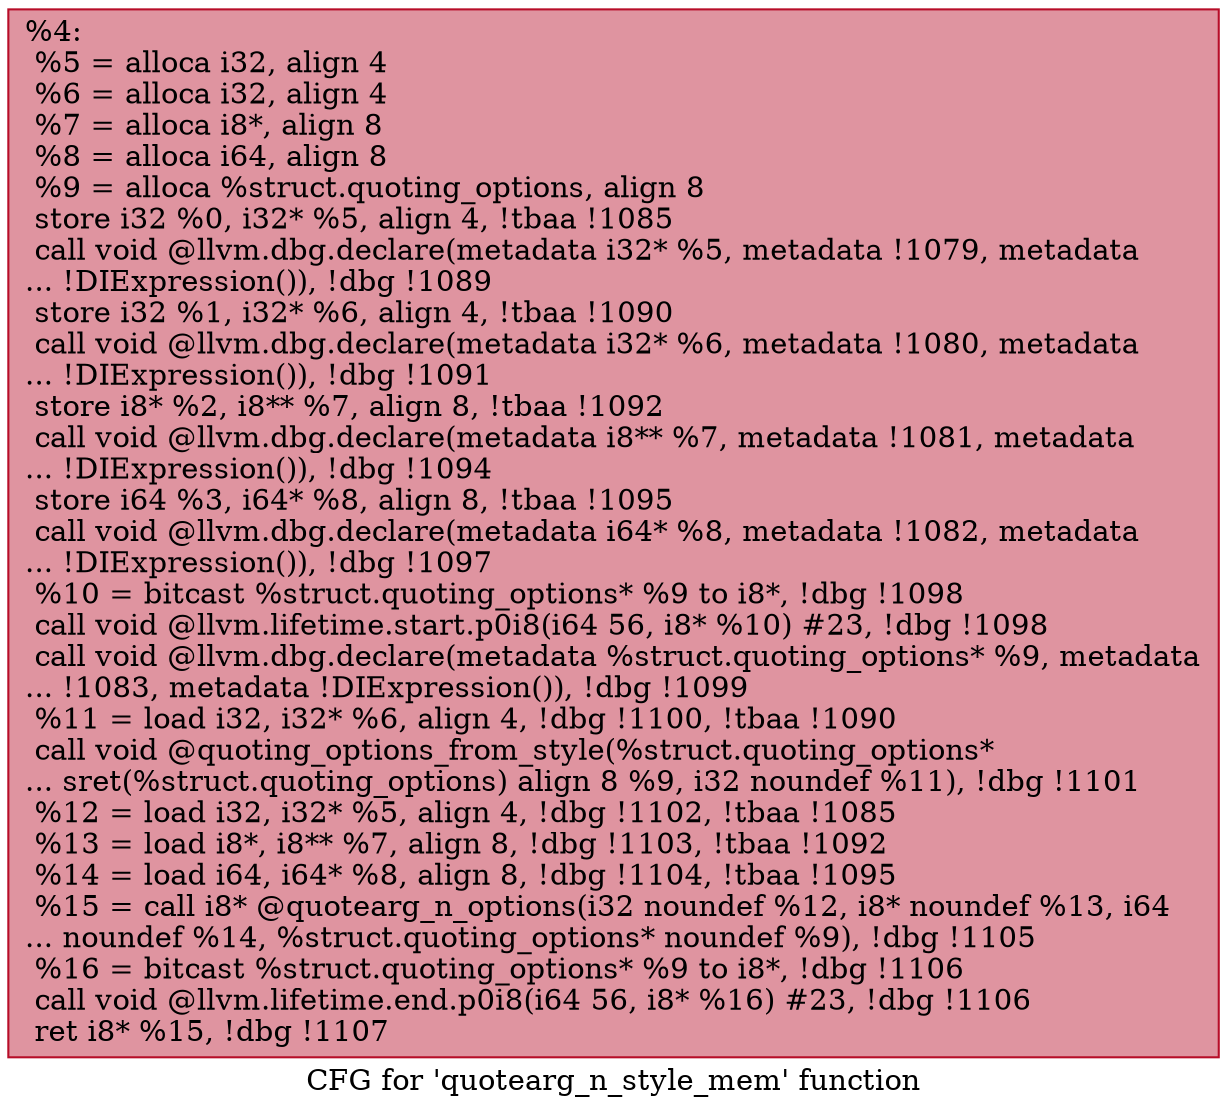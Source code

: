 digraph "CFG for 'quotearg_n_style_mem' function" {
	label="CFG for 'quotearg_n_style_mem' function";

	Node0x179bc20 [shape=record,color="#b70d28ff", style=filled, fillcolor="#b70d2870",label="{%4:\l  %5 = alloca i32, align 4\l  %6 = alloca i32, align 4\l  %7 = alloca i8*, align 8\l  %8 = alloca i64, align 8\l  %9 = alloca %struct.quoting_options, align 8\l  store i32 %0, i32* %5, align 4, !tbaa !1085\l  call void @llvm.dbg.declare(metadata i32* %5, metadata !1079, metadata\l... !DIExpression()), !dbg !1089\l  store i32 %1, i32* %6, align 4, !tbaa !1090\l  call void @llvm.dbg.declare(metadata i32* %6, metadata !1080, metadata\l... !DIExpression()), !dbg !1091\l  store i8* %2, i8** %7, align 8, !tbaa !1092\l  call void @llvm.dbg.declare(metadata i8** %7, metadata !1081, metadata\l... !DIExpression()), !dbg !1094\l  store i64 %3, i64* %8, align 8, !tbaa !1095\l  call void @llvm.dbg.declare(metadata i64* %8, metadata !1082, metadata\l... !DIExpression()), !dbg !1097\l  %10 = bitcast %struct.quoting_options* %9 to i8*, !dbg !1098\l  call void @llvm.lifetime.start.p0i8(i64 56, i8* %10) #23, !dbg !1098\l  call void @llvm.dbg.declare(metadata %struct.quoting_options* %9, metadata\l... !1083, metadata !DIExpression()), !dbg !1099\l  %11 = load i32, i32* %6, align 4, !dbg !1100, !tbaa !1090\l  call void @quoting_options_from_style(%struct.quoting_options*\l... sret(%struct.quoting_options) align 8 %9, i32 noundef %11), !dbg !1101\l  %12 = load i32, i32* %5, align 4, !dbg !1102, !tbaa !1085\l  %13 = load i8*, i8** %7, align 8, !dbg !1103, !tbaa !1092\l  %14 = load i64, i64* %8, align 8, !dbg !1104, !tbaa !1095\l  %15 = call i8* @quotearg_n_options(i32 noundef %12, i8* noundef %13, i64\l... noundef %14, %struct.quoting_options* noundef %9), !dbg !1105\l  %16 = bitcast %struct.quoting_options* %9 to i8*, !dbg !1106\l  call void @llvm.lifetime.end.p0i8(i64 56, i8* %16) #23, !dbg !1106\l  ret i8* %15, !dbg !1107\l}"];
}
